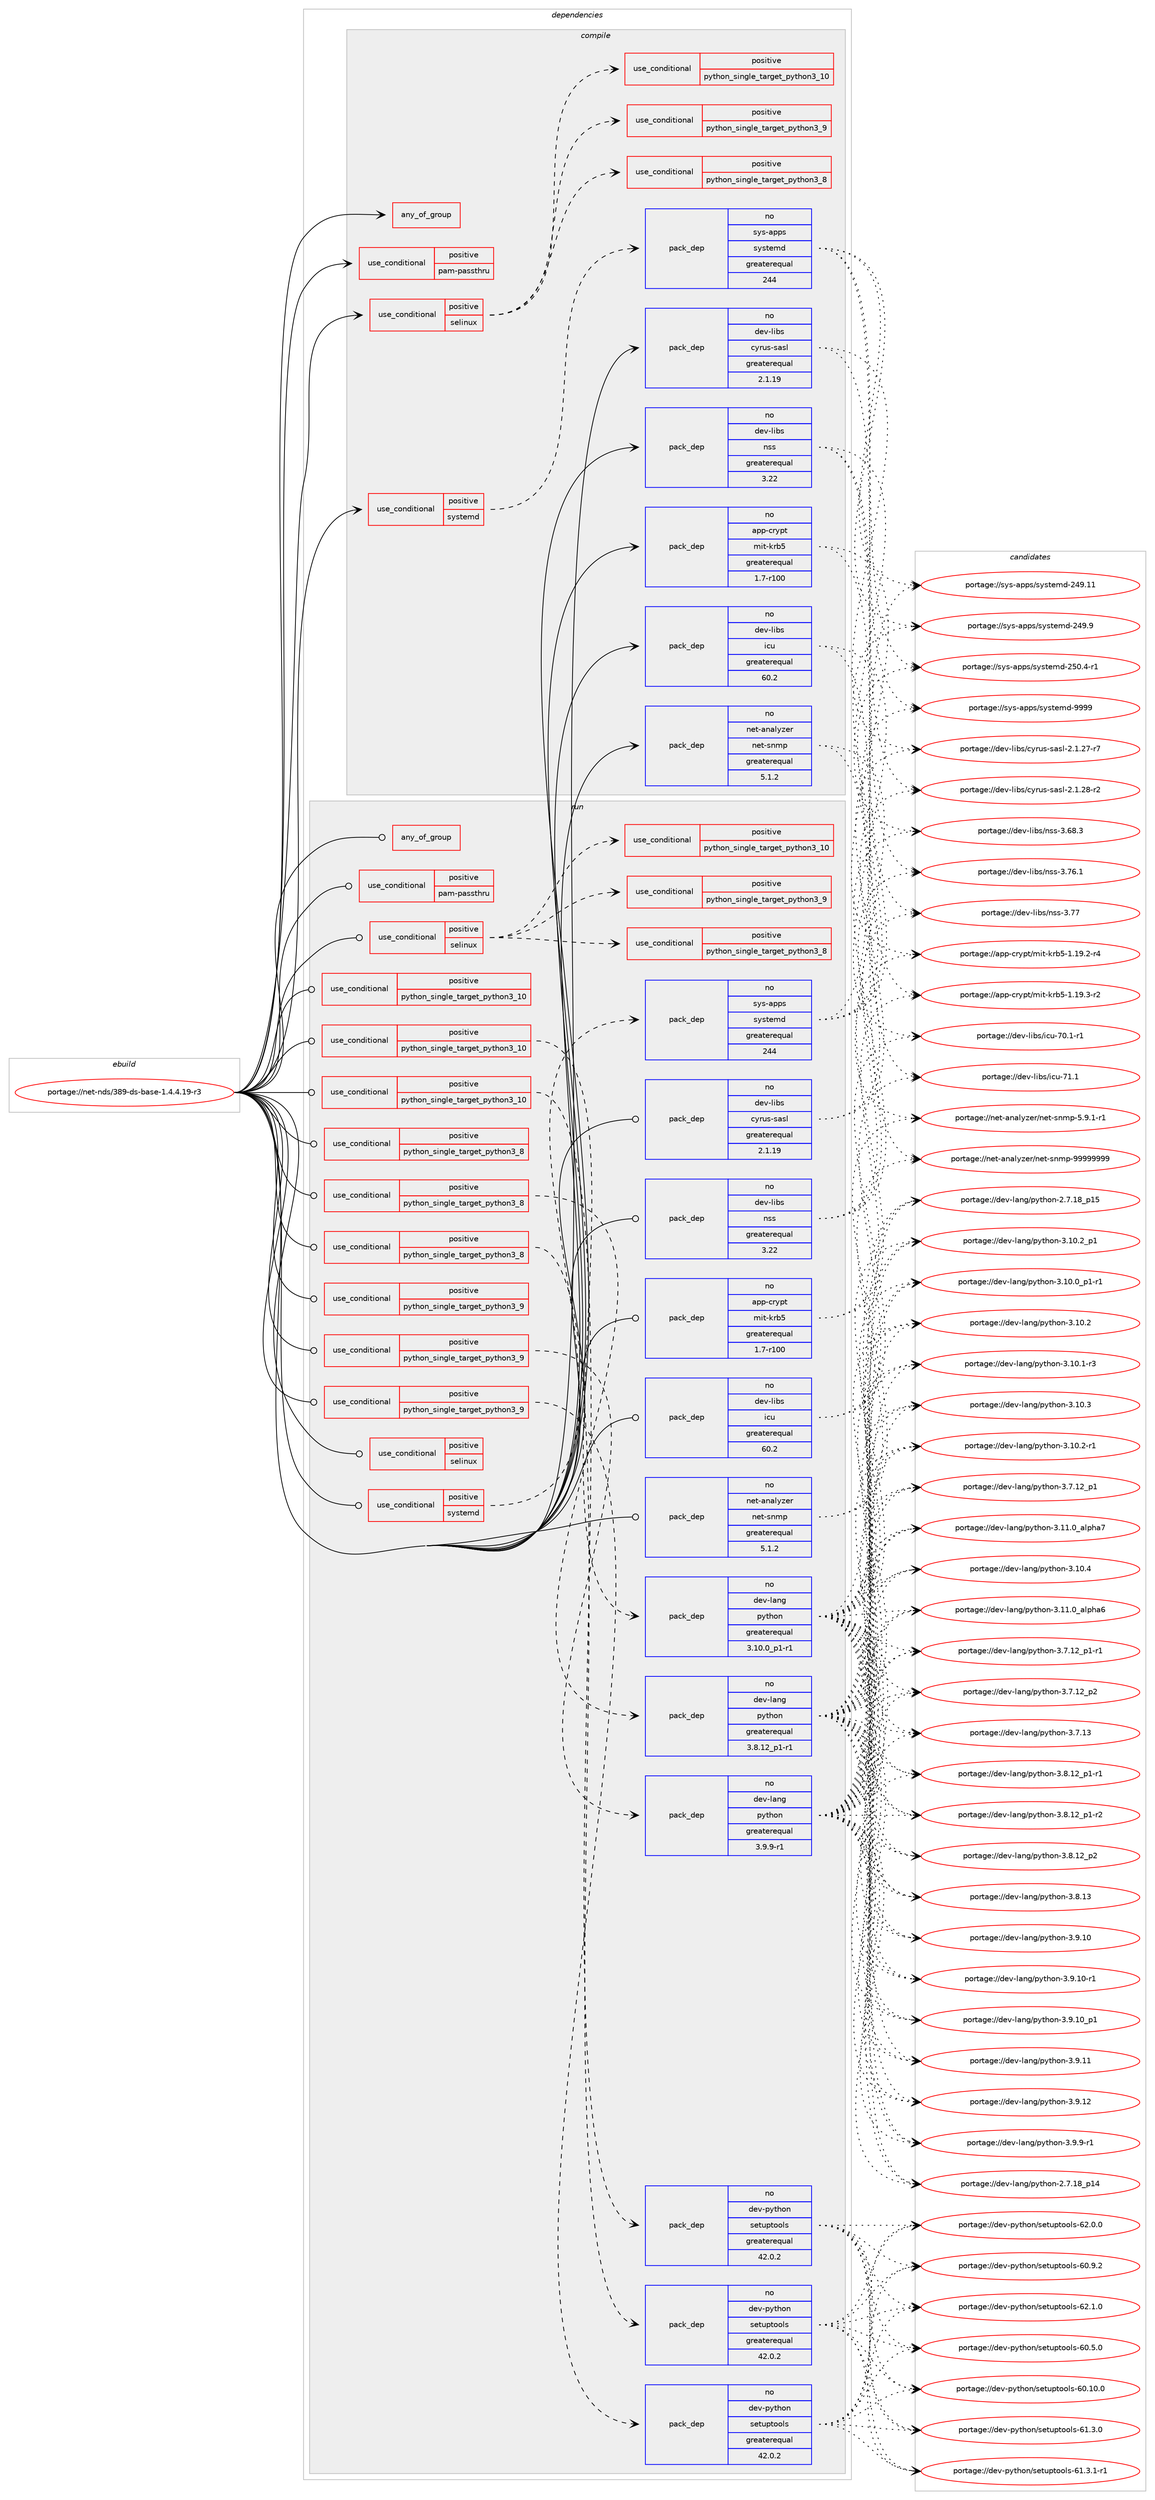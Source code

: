 digraph prolog {

# *************
# Graph options
# *************

newrank=true;
concentrate=true;
compound=true;
graph [rankdir=LR,fontname=Helvetica,fontsize=10,ranksep=1.5];#, ranksep=2.5, nodesep=0.2];
edge  [arrowhead=vee];
node  [fontname=Helvetica,fontsize=10];

# **********
# The ebuild
# **********

subgraph cluster_leftcol {
color=gray;
rank=same;
label=<<i>ebuild</i>>;
id [label="portage://net-nds/389-ds-base-1.4.4.19-r3", color=red, width=4, href="../net-nds/389-ds-base-1.4.4.19-r3.svg"];
}

# ****************
# The dependencies
# ****************

subgraph cluster_midcol {
color=gray;
label=<<i>dependencies</i>>;
subgraph cluster_compile {
fillcolor="#eeeeee";
style=filled;
label=<<i>compile</i>>;
subgraph any7 {
dependency736 [label=<<TABLE BORDER="0" CELLBORDER="1" CELLSPACING="0" CELLPADDING="4"><TR><TD CELLPADDING="10">any_of_group</TD></TR></TABLE>>, shape=none, color=red];# *** BEGIN UNKNOWN DEPENDENCY TYPE (TODO) ***
# dependency736 -> package_dependency(portage://net-nds/389-ds-base-1.4.4.19-r3,install,no,sys-libs,db,none,[,,],[slot(5.3)],[])
# *** END UNKNOWN DEPENDENCY TYPE (TODO) ***

}
id:e -> dependency736:w [weight=20,style="solid",arrowhead="vee"];
subgraph cond532 {
dependency737 [label=<<TABLE BORDER="0" CELLBORDER="1" CELLSPACING="0" CELLPADDING="4"><TR><TD ROWSPAN="3" CELLPADDING="10">use_conditional</TD></TR><TR><TD>positive</TD></TR><TR><TD>pam-passthru</TD></TR></TABLE>>, shape=none, color=red];
# *** BEGIN UNKNOWN DEPENDENCY TYPE (TODO) ***
# dependency737 -> package_dependency(portage://net-nds/389-ds-base-1.4.4.19-r3,install,no,sys-libs,pam,none,[,,],[],[])
# *** END UNKNOWN DEPENDENCY TYPE (TODO) ***

}
id:e -> dependency737:w [weight=20,style="solid",arrowhead="vee"];
subgraph cond533 {
dependency738 [label=<<TABLE BORDER="0" CELLBORDER="1" CELLSPACING="0" CELLPADDING="4"><TR><TD ROWSPAN="3" CELLPADDING="10">use_conditional</TD></TR><TR><TD>positive</TD></TR><TR><TD>selinux</TD></TR></TABLE>>, shape=none, color=red];
subgraph cond534 {
dependency739 [label=<<TABLE BORDER="0" CELLBORDER="1" CELLSPACING="0" CELLPADDING="4"><TR><TD ROWSPAN="3" CELLPADDING="10">use_conditional</TD></TR><TR><TD>positive</TD></TR><TR><TD>python_single_target_python3_8</TD></TR></TABLE>>, shape=none, color=red];
# *** BEGIN UNKNOWN DEPENDENCY TYPE (TODO) ***
# dependency739 -> package_dependency(portage://net-nds/389-ds-base-1.4.4.19-r3,install,no,sys-libs,libselinux,none,[,,],[],[use(enable(python),none),use(enable(python_targets_python3_8),negative)])
# *** END UNKNOWN DEPENDENCY TYPE (TODO) ***

}
dependency738:e -> dependency739:w [weight=20,style="dashed",arrowhead="vee"];
subgraph cond535 {
dependency740 [label=<<TABLE BORDER="0" CELLBORDER="1" CELLSPACING="0" CELLPADDING="4"><TR><TD ROWSPAN="3" CELLPADDING="10">use_conditional</TD></TR><TR><TD>positive</TD></TR><TR><TD>python_single_target_python3_9</TD></TR></TABLE>>, shape=none, color=red];
# *** BEGIN UNKNOWN DEPENDENCY TYPE (TODO) ***
# dependency740 -> package_dependency(portage://net-nds/389-ds-base-1.4.4.19-r3,install,no,sys-libs,libselinux,none,[,,],[],[use(enable(python),none),use(enable(python_targets_python3_9),negative)])
# *** END UNKNOWN DEPENDENCY TYPE (TODO) ***

}
dependency738:e -> dependency740:w [weight=20,style="dashed",arrowhead="vee"];
subgraph cond536 {
dependency741 [label=<<TABLE BORDER="0" CELLBORDER="1" CELLSPACING="0" CELLPADDING="4"><TR><TD ROWSPAN="3" CELLPADDING="10">use_conditional</TD></TR><TR><TD>positive</TD></TR><TR><TD>python_single_target_python3_10</TD></TR></TABLE>>, shape=none, color=red];
# *** BEGIN UNKNOWN DEPENDENCY TYPE (TODO) ***
# dependency741 -> package_dependency(portage://net-nds/389-ds-base-1.4.4.19-r3,install,no,sys-libs,libselinux,none,[,,],[],[use(enable(python),none),use(enable(python_targets_python3_10),negative)])
# *** END UNKNOWN DEPENDENCY TYPE (TODO) ***

}
dependency738:e -> dependency741:w [weight=20,style="dashed",arrowhead="vee"];
}
id:e -> dependency738:w [weight=20,style="solid",arrowhead="vee"];
subgraph cond537 {
dependency742 [label=<<TABLE BORDER="0" CELLBORDER="1" CELLSPACING="0" CELLPADDING="4"><TR><TD ROWSPAN="3" CELLPADDING="10">use_conditional</TD></TR><TR><TD>positive</TD></TR><TR><TD>systemd</TD></TR></TABLE>>, shape=none, color=red];
subgraph pack199 {
dependency743 [label=<<TABLE BORDER="0" CELLBORDER="1" CELLSPACING="0" CELLPADDING="4" WIDTH="220"><TR><TD ROWSPAN="6" CELLPADDING="30">pack_dep</TD></TR><TR><TD WIDTH="110">no</TD></TR><TR><TD>sys-apps</TD></TR><TR><TD>systemd</TD></TR><TR><TD>greaterequal</TD></TR><TR><TD>244</TD></TR></TABLE>>, shape=none, color=blue];
}
dependency742:e -> dependency743:w [weight=20,style="dashed",arrowhead="vee"];
}
id:e -> dependency742:w [weight=20,style="solid",arrowhead="vee"];
subgraph pack200 {
dependency744 [label=<<TABLE BORDER="0" CELLBORDER="1" CELLSPACING="0" CELLPADDING="4" WIDTH="220"><TR><TD ROWSPAN="6" CELLPADDING="30">pack_dep</TD></TR><TR><TD WIDTH="110">no</TD></TR><TR><TD>app-crypt</TD></TR><TR><TD>mit-krb5</TD></TR><TR><TD>greaterequal</TD></TR><TR><TD>1.7-r100</TD></TR></TABLE>>, shape=none, color=blue];
}
id:e -> dependency744:w [weight=20,style="solid",arrowhead="vee"];
subgraph pack201 {
dependency745 [label=<<TABLE BORDER="0" CELLBORDER="1" CELLSPACING="0" CELLPADDING="4" WIDTH="220"><TR><TD ROWSPAN="6" CELLPADDING="30">pack_dep</TD></TR><TR><TD WIDTH="110">no</TD></TR><TR><TD>dev-libs</TD></TR><TR><TD>cyrus-sasl</TD></TR><TR><TD>greaterequal</TD></TR><TR><TD>2.1.19</TD></TR></TABLE>>, shape=none, color=blue];
}
id:e -> dependency745:w [weight=20,style="solid",arrowhead="vee"];
subgraph pack202 {
dependency746 [label=<<TABLE BORDER="0" CELLBORDER="1" CELLSPACING="0" CELLPADDING="4" WIDTH="220"><TR><TD ROWSPAN="6" CELLPADDING="30">pack_dep</TD></TR><TR><TD WIDTH="110">no</TD></TR><TR><TD>dev-libs</TD></TR><TR><TD>icu</TD></TR><TR><TD>greaterequal</TD></TR><TR><TD>60.2</TD></TR></TABLE>>, shape=none, color=blue];
}
id:e -> dependency746:w [weight=20,style="solid",arrowhead="vee"];
# *** BEGIN UNKNOWN DEPENDENCY TYPE (TODO) ***
# id -> package_dependency(portage://net-nds/389-ds-base-1.4.4.19-r3,install,no,dev-libs,libevent,none,[,,],any_same_slot,[])
# *** END UNKNOWN DEPENDENCY TYPE (TODO) ***

# *** BEGIN UNKNOWN DEPENDENCY TYPE (TODO) ***
# id -> package_dependency(portage://net-nds/389-ds-base-1.4.4.19-r3,install,no,dev-libs,libpcre,none,[,,],[slot(3)],[])
# *** END UNKNOWN DEPENDENCY TYPE (TODO) ***

# *** BEGIN UNKNOWN DEPENDENCY TYPE (TODO) ***
# id -> package_dependency(portage://net-nds/389-ds-base-1.4.4.19-r3,install,no,dev-libs,nspr,none,[,,],[],[])
# *** END UNKNOWN DEPENDENCY TYPE (TODO) ***

subgraph pack203 {
dependency747 [label=<<TABLE BORDER="0" CELLBORDER="1" CELLSPACING="0" CELLPADDING="4" WIDTH="220"><TR><TD ROWSPAN="6" CELLPADDING="30">pack_dep</TD></TR><TR><TD WIDTH="110">no</TD></TR><TR><TD>dev-libs</TD></TR><TR><TD>nss</TD></TR><TR><TD>greaterequal</TD></TR><TR><TD>3.22</TD></TR></TABLE>>, shape=none, color=blue];
}
id:e -> dependency747:w [weight=20,style="solid",arrowhead="vee"];
# *** BEGIN UNKNOWN DEPENDENCY TYPE (TODO) ***
# id -> package_dependency(portage://net-nds/389-ds-base-1.4.4.19-r3,install,no,dev-libs,openssl,none,[,,],[slot(0),equal],[])
# *** END UNKNOWN DEPENDENCY TYPE (TODO) ***

subgraph pack204 {
dependency748 [label=<<TABLE BORDER="0" CELLBORDER="1" CELLSPACING="0" CELLPADDING="4" WIDTH="220"><TR><TD ROWSPAN="6" CELLPADDING="30">pack_dep</TD></TR><TR><TD WIDTH="110">no</TD></TR><TR><TD>net-analyzer</TD></TR><TR><TD>net-snmp</TD></TR><TR><TD>greaterequal</TD></TR><TR><TD>5.1.2</TD></TR></TABLE>>, shape=none, color=blue];
}
id:e -> dependency748:w [weight=20,style="solid",arrowhead="vee"];
# *** BEGIN UNKNOWN DEPENDENCY TYPE (TODO) ***
# id -> package_dependency(portage://net-nds/389-ds-base-1.4.4.19-r3,install,no,net-nds,openldap,none,[,,],any_same_slot,[use(enable(sasl),none)])
# *** END UNKNOWN DEPENDENCY TYPE (TODO) ***

# *** BEGIN UNKNOWN DEPENDENCY TYPE (TODO) ***
# id -> package_dependency(portage://net-nds/389-ds-base-1.4.4.19-r3,install,no,sys-fs,e2fsprogs,none,[,,],[],[])
# *** END UNKNOWN DEPENDENCY TYPE (TODO) ***

# *** BEGIN UNKNOWN DEPENDENCY TYPE (TODO) ***
# id -> package_dependency(portage://net-nds/389-ds-base-1.4.4.19-r3,install,no,sys-libs,cracklib,none,[,,],[],[])
# *** END UNKNOWN DEPENDENCY TYPE (TODO) ***

# *** BEGIN UNKNOWN DEPENDENCY TYPE (TODO) ***
# id -> package_dependency(portage://net-nds/389-ds-base-1.4.4.19-r3,install,no,virtual,libcrypt,none,[,,],any_same_slot,[])
# *** END UNKNOWN DEPENDENCY TYPE (TODO) ***

}
subgraph cluster_compileandrun {
fillcolor="#eeeeee";
style=filled;
label=<<i>compile and run</i>>;
}
subgraph cluster_run {
fillcolor="#eeeeee";
style=filled;
label=<<i>run</i>>;
subgraph any8 {
dependency749 [label=<<TABLE BORDER="0" CELLBORDER="1" CELLSPACING="0" CELLPADDING="4"><TR><TD CELLPADDING="10">any_of_group</TD></TR></TABLE>>, shape=none, color=red];# *** BEGIN UNKNOWN DEPENDENCY TYPE (TODO) ***
# dependency749 -> package_dependency(portage://net-nds/389-ds-base-1.4.4.19-r3,run,no,sys-libs,db,none,[,,],[slot(5.3)],[])
# *** END UNKNOWN DEPENDENCY TYPE (TODO) ***

}
id:e -> dependency749:w [weight=20,style="solid",arrowhead="odot"];
subgraph cond538 {
dependency750 [label=<<TABLE BORDER="0" CELLBORDER="1" CELLSPACING="0" CELLPADDING="4"><TR><TD ROWSPAN="3" CELLPADDING="10">use_conditional</TD></TR><TR><TD>positive</TD></TR><TR><TD>pam-passthru</TD></TR></TABLE>>, shape=none, color=red];
# *** BEGIN UNKNOWN DEPENDENCY TYPE (TODO) ***
# dependency750 -> package_dependency(portage://net-nds/389-ds-base-1.4.4.19-r3,run,no,sys-libs,pam,none,[,,],[],[])
# *** END UNKNOWN DEPENDENCY TYPE (TODO) ***

}
id:e -> dependency750:w [weight=20,style="solid",arrowhead="odot"];
subgraph cond539 {
dependency751 [label=<<TABLE BORDER="0" CELLBORDER="1" CELLSPACING="0" CELLPADDING="4"><TR><TD ROWSPAN="3" CELLPADDING="10">use_conditional</TD></TR><TR><TD>positive</TD></TR><TR><TD>python_single_target_python3_10</TD></TR></TABLE>>, shape=none, color=red];
subgraph pack205 {
dependency752 [label=<<TABLE BORDER="0" CELLBORDER="1" CELLSPACING="0" CELLPADDING="4" WIDTH="220"><TR><TD ROWSPAN="6" CELLPADDING="30">pack_dep</TD></TR><TR><TD WIDTH="110">no</TD></TR><TR><TD>dev-lang</TD></TR><TR><TD>python</TD></TR><TR><TD>greaterequal</TD></TR><TR><TD>3.10.0_p1-r1</TD></TR></TABLE>>, shape=none, color=blue];
}
dependency751:e -> dependency752:w [weight=20,style="dashed",arrowhead="vee"];
}
id:e -> dependency751:w [weight=20,style="solid",arrowhead="odot"];
subgraph cond540 {
dependency753 [label=<<TABLE BORDER="0" CELLBORDER="1" CELLSPACING="0" CELLPADDING="4"><TR><TD ROWSPAN="3" CELLPADDING="10">use_conditional</TD></TR><TR><TD>positive</TD></TR><TR><TD>python_single_target_python3_10</TD></TR></TABLE>>, shape=none, color=red];
# *** BEGIN UNKNOWN DEPENDENCY TYPE (TODO) ***
# dependency753 -> package_dependency(portage://net-nds/389-ds-base-1.4.4.19-r3,run,no,dev-python,pyasn1,none,[,,],[],[use(enable(python_targets_python3_10),negative)])
# *** END UNKNOWN DEPENDENCY TYPE (TODO) ***

# *** BEGIN UNKNOWN DEPENDENCY TYPE (TODO) ***
# dependency753 -> package_dependency(portage://net-nds/389-ds-base-1.4.4.19-r3,run,no,dev-python,pyasn1-modules,none,[,,],[],[use(enable(python_targets_python3_10),negative)])
# *** END UNKNOWN DEPENDENCY TYPE (TODO) ***

# *** BEGIN UNKNOWN DEPENDENCY TYPE (TODO) ***
# dependency753 -> package_dependency(portage://net-nds/389-ds-base-1.4.4.19-r3,run,no,dev-python,argcomplete,none,[,,],[],[use(enable(python_targets_python3_10),negative)])
# *** END UNKNOWN DEPENDENCY TYPE (TODO) ***

# *** BEGIN UNKNOWN DEPENDENCY TYPE (TODO) ***
# dependency753 -> package_dependency(portage://net-nds/389-ds-base-1.4.4.19-r3,run,no,dev-python,python-dateutil,none,[,,],[],[use(enable(python_targets_python3_10),negative)])
# *** END UNKNOWN DEPENDENCY TYPE (TODO) ***

# *** BEGIN UNKNOWN DEPENDENCY TYPE (TODO) ***
# dependency753 -> package_dependency(portage://net-nds/389-ds-base-1.4.4.19-r3,run,no,dev-python,python-ldap,none,[,,],[],[use(enable(sasl),none),use(enable(python_targets_python3_10),negative)])
# *** END UNKNOWN DEPENDENCY TYPE (TODO) ***

# *** BEGIN UNKNOWN DEPENDENCY TYPE (TODO) ***
# dependency753 -> package_dependency(portage://net-nds/389-ds-base-1.4.4.19-r3,run,no,dev-python,distro,none,[,,],[],[use(enable(python_targets_python3_10),negative)])
# *** END UNKNOWN DEPENDENCY TYPE (TODO) ***

}
id:e -> dependency753:w [weight=20,style="solid",arrowhead="odot"];
subgraph cond541 {
dependency754 [label=<<TABLE BORDER="0" CELLBORDER="1" CELLSPACING="0" CELLPADDING="4"><TR><TD ROWSPAN="3" CELLPADDING="10">use_conditional</TD></TR><TR><TD>positive</TD></TR><TR><TD>python_single_target_python3_10</TD></TR></TABLE>>, shape=none, color=red];
subgraph pack206 {
dependency755 [label=<<TABLE BORDER="0" CELLBORDER="1" CELLSPACING="0" CELLPADDING="4" WIDTH="220"><TR><TD ROWSPAN="6" CELLPADDING="30">pack_dep</TD></TR><TR><TD WIDTH="110">no</TD></TR><TR><TD>dev-python</TD></TR><TR><TD>setuptools</TD></TR><TR><TD>greaterequal</TD></TR><TR><TD>42.0.2</TD></TR></TABLE>>, shape=none, color=blue];
}
dependency754:e -> dependency755:w [weight=20,style="dashed",arrowhead="vee"];
}
id:e -> dependency754:w [weight=20,style="solid",arrowhead="odot"];
subgraph cond542 {
dependency756 [label=<<TABLE BORDER="0" CELLBORDER="1" CELLSPACING="0" CELLPADDING="4"><TR><TD ROWSPAN="3" CELLPADDING="10">use_conditional</TD></TR><TR><TD>positive</TD></TR><TR><TD>python_single_target_python3_8</TD></TR></TABLE>>, shape=none, color=red];
subgraph pack207 {
dependency757 [label=<<TABLE BORDER="0" CELLBORDER="1" CELLSPACING="0" CELLPADDING="4" WIDTH="220"><TR><TD ROWSPAN="6" CELLPADDING="30">pack_dep</TD></TR><TR><TD WIDTH="110">no</TD></TR><TR><TD>dev-lang</TD></TR><TR><TD>python</TD></TR><TR><TD>greaterequal</TD></TR><TR><TD>3.8.12_p1-r1</TD></TR></TABLE>>, shape=none, color=blue];
}
dependency756:e -> dependency757:w [weight=20,style="dashed",arrowhead="vee"];
}
id:e -> dependency756:w [weight=20,style="solid",arrowhead="odot"];
subgraph cond543 {
dependency758 [label=<<TABLE BORDER="0" CELLBORDER="1" CELLSPACING="0" CELLPADDING="4"><TR><TD ROWSPAN="3" CELLPADDING="10">use_conditional</TD></TR><TR><TD>positive</TD></TR><TR><TD>python_single_target_python3_8</TD></TR></TABLE>>, shape=none, color=red];
# *** BEGIN UNKNOWN DEPENDENCY TYPE (TODO) ***
# dependency758 -> package_dependency(portage://net-nds/389-ds-base-1.4.4.19-r3,run,no,dev-python,pyasn1,none,[,,],[],[use(enable(python_targets_python3_8),negative)])
# *** END UNKNOWN DEPENDENCY TYPE (TODO) ***

# *** BEGIN UNKNOWN DEPENDENCY TYPE (TODO) ***
# dependency758 -> package_dependency(portage://net-nds/389-ds-base-1.4.4.19-r3,run,no,dev-python,pyasn1-modules,none,[,,],[],[use(enable(python_targets_python3_8),negative)])
# *** END UNKNOWN DEPENDENCY TYPE (TODO) ***

# *** BEGIN UNKNOWN DEPENDENCY TYPE (TODO) ***
# dependency758 -> package_dependency(portage://net-nds/389-ds-base-1.4.4.19-r3,run,no,dev-python,argcomplete,none,[,,],[],[use(enable(python_targets_python3_8),negative)])
# *** END UNKNOWN DEPENDENCY TYPE (TODO) ***

# *** BEGIN UNKNOWN DEPENDENCY TYPE (TODO) ***
# dependency758 -> package_dependency(portage://net-nds/389-ds-base-1.4.4.19-r3,run,no,dev-python,python-dateutil,none,[,,],[],[use(enable(python_targets_python3_8),negative)])
# *** END UNKNOWN DEPENDENCY TYPE (TODO) ***

# *** BEGIN UNKNOWN DEPENDENCY TYPE (TODO) ***
# dependency758 -> package_dependency(portage://net-nds/389-ds-base-1.4.4.19-r3,run,no,dev-python,python-ldap,none,[,,],[],[use(enable(sasl),none),use(enable(python_targets_python3_8),negative)])
# *** END UNKNOWN DEPENDENCY TYPE (TODO) ***

# *** BEGIN UNKNOWN DEPENDENCY TYPE (TODO) ***
# dependency758 -> package_dependency(portage://net-nds/389-ds-base-1.4.4.19-r3,run,no,dev-python,distro,none,[,,],[],[use(enable(python_targets_python3_8),negative)])
# *** END UNKNOWN DEPENDENCY TYPE (TODO) ***

}
id:e -> dependency758:w [weight=20,style="solid",arrowhead="odot"];
subgraph cond544 {
dependency759 [label=<<TABLE BORDER="0" CELLBORDER="1" CELLSPACING="0" CELLPADDING="4"><TR><TD ROWSPAN="3" CELLPADDING="10">use_conditional</TD></TR><TR><TD>positive</TD></TR><TR><TD>python_single_target_python3_8</TD></TR></TABLE>>, shape=none, color=red];
subgraph pack208 {
dependency760 [label=<<TABLE BORDER="0" CELLBORDER="1" CELLSPACING="0" CELLPADDING="4" WIDTH="220"><TR><TD ROWSPAN="6" CELLPADDING="30">pack_dep</TD></TR><TR><TD WIDTH="110">no</TD></TR><TR><TD>dev-python</TD></TR><TR><TD>setuptools</TD></TR><TR><TD>greaterequal</TD></TR><TR><TD>42.0.2</TD></TR></TABLE>>, shape=none, color=blue];
}
dependency759:e -> dependency760:w [weight=20,style="dashed",arrowhead="vee"];
}
id:e -> dependency759:w [weight=20,style="solid",arrowhead="odot"];
subgraph cond545 {
dependency761 [label=<<TABLE BORDER="0" CELLBORDER="1" CELLSPACING="0" CELLPADDING="4"><TR><TD ROWSPAN="3" CELLPADDING="10">use_conditional</TD></TR><TR><TD>positive</TD></TR><TR><TD>python_single_target_python3_9</TD></TR></TABLE>>, shape=none, color=red];
subgraph pack209 {
dependency762 [label=<<TABLE BORDER="0" CELLBORDER="1" CELLSPACING="0" CELLPADDING="4" WIDTH="220"><TR><TD ROWSPAN="6" CELLPADDING="30">pack_dep</TD></TR><TR><TD WIDTH="110">no</TD></TR><TR><TD>dev-lang</TD></TR><TR><TD>python</TD></TR><TR><TD>greaterequal</TD></TR><TR><TD>3.9.9-r1</TD></TR></TABLE>>, shape=none, color=blue];
}
dependency761:e -> dependency762:w [weight=20,style="dashed",arrowhead="vee"];
}
id:e -> dependency761:w [weight=20,style="solid",arrowhead="odot"];
subgraph cond546 {
dependency763 [label=<<TABLE BORDER="0" CELLBORDER="1" CELLSPACING="0" CELLPADDING="4"><TR><TD ROWSPAN="3" CELLPADDING="10">use_conditional</TD></TR><TR><TD>positive</TD></TR><TR><TD>python_single_target_python3_9</TD></TR></TABLE>>, shape=none, color=red];
# *** BEGIN UNKNOWN DEPENDENCY TYPE (TODO) ***
# dependency763 -> package_dependency(portage://net-nds/389-ds-base-1.4.4.19-r3,run,no,dev-python,pyasn1,none,[,,],[],[use(enable(python_targets_python3_9),negative)])
# *** END UNKNOWN DEPENDENCY TYPE (TODO) ***

# *** BEGIN UNKNOWN DEPENDENCY TYPE (TODO) ***
# dependency763 -> package_dependency(portage://net-nds/389-ds-base-1.4.4.19-r3,run,no,dev-python,pyasn1-modules,none,[,,],[],[use(enable(python_targets_python3_9),negative)])
# *** END UNKNOWN DEPENDENCY TYPE (TODO) ***

# *** BEGIN UNKNOWN DEPENDENCY TYPE (TODO) ***
# dependency763 -> package_dependency(portage://net-nds/389-ds-base-1.4.4.19-r3,run,no,dev-python,argcomplete,none,[,,],[],[use(enable(python_targets_python3_9),negative)])
# *** END UNKNOWN DEPENDENCY TYPE (TODO) ***

# *** BEGIN UNKNOWN DEPENDENCY TYPE (TODO) ***
# dependency763 -> package_dependency(portage://net-nds/389-ds-base-1.4.4.19-r3,run,no,dev-python,python-dateutil,none,[,,],[],[use(enable(python_targets_python3_9),negative)])
# *** END UNKNOWN DEPENDENCY TYPE (TODO) ***

# *** BEGIN UNKNOWN DEPENDENCY TYPE (TODO) ***
# dependency763 -> package_dependency(portage://net-nds/389-ds-base-1.4.4.19-r3,run,no,dev-python,python-ldap,none,[,,],[],[use(enable(sasl),none),use(enable(python_targets_python3_9),negative)])
# *** END UNKNOWN DEPENDENCY TYPE (TODO) ***

# *** BEGIN UNKNOWN DEPENDENCY TYPE (TODO) ***
# dependency763 -> package_dependency(portage://net-nds/389-ds-base-1.4.4.19-r3,run,no,dev-python,distro,none,[,,],[],[use(enable(python_targets_python3_9),negative)])
# *** END UNKNOWN DEPENDENCY TYPE (TODO) ***

}
id:e -> dependency763:w [weight=20,style="solid",arrowhead="odot"];
subgraph cond547 {
dependency764 [label=<<TABLE BORDER="0" CELLBORDER="1" CELLSPACING="0" CELLPADDING="4"><TR><TD ROWSPAN="3" CELLPADDING="10">use_conditional</TD></TR><TR><TD>positive</TD></TR><TR><TD>python_single_target_python3_9</TD></TR></TABLE>>, shape=none, color=red];
subgraph pack210 {
dependency765 [label=<<TABLE BORDER="0" CELLBORDER="1" CELLSPACING="0" CELLPADDING="4" WIDTH="220"><TR><TD ROWSPAN="6" CELLPADDING="30">pack_dep</TD></TR><TR><TD WIDTH="110">no</TD></TR><TR><TD>dev-python</TD></TR><TR><TD>setuptools</TD></TR><TR><TD>greaterequal</TD></TR><TR><TD>42.0.2</TD></TR></TABLE>>, shape=none, color=blue];
}
dependency764:e -> dependency765:w [weight=20,style="dashed",arrowhead="vee"];
}
id:e -> dependency764:w [weight=20,style="solid",arrowhead="odot"];
subgraph cond548 {
dependency766 [label=<<TABLE BORDER="0" CELLBORDER="1" CELLSPACING="0" CELLPADDING="4"><TR><TD ROWSPAN="3" CELLPADDING="10">use_conditional</TD></TR><TR><TD>positive</TD></TR><TR><TD>selinux</TD></TR></TABLE>>, shape=none, color=red];
subgraph cond549 {
dependency767 [label=<<TABLE BORDER="0" CELLBORDER="1" CELLSPACING="0" CELLPADDING="4"><TR><TD ROWSPAN="3" CELLPADDING="10">use_conditional</TD></TR><TR><TD>positive</TD></TR><TR><TD>python_single_target_python3_8</TD></TR></TABLE>>, shape=none, color=red];
# *** BEGIN UNKNOWN DEPENDENCY TYPE (TODO) ***
# dependency767 -> package_dependency(portage://net-nds/389-ds-base-1.4.4.19-r3,run,no,sys-libs,libselinux,none,[,,],[],[use(enable(python),none),use(enable(python_targets_python3_8),negative)])
# *** END UNKNOWN DEPENDENCY TYPE (TODO) ***

}
dependency766:e -> dependency767:w [weight=20,style="dashed",arrowhead="vee"];
subgraph cond550 {
dependency768 [label=<<TABLE BORDER="0" CELLBORDER="1" CELLSPACING="0" CELLPADDING="4"><TR><TD ROWSPAN="3" CELLPADDING="10">use_conditional</TD></TR><TR><TD>positive</TD></TR><TR><TD>python_single_target_python3_9</TD></TR></TABLE>>, shape=none, color=red];
# *** BEGIN UNKNOWN DEPENDENCY TYPE (TODO) ***
# dependency768 -> package_dependency(portage://net-nds/389-ds-base-1.4.4.19-r3,run,no,sys-libs,libselinux,none,[,,],[],[use(enable(python),none),use(enable(python_targets_python3_9),negative)])
# *** END UNKNOWN DEPENDENCY TYPE (TODO) ***

}
dependency766:e -> dependency768:w [weight=20,style="dashed",arrowhead="vee"];
subgraph cond551 {
dependency769 [label=<<TABLE BORDER="0" CELLBORDER="1" CELLSPACING="0" CELLPADDING="4"><TR><TD ROWSPAN="3" CELLPADDING="10">use_conditional</TD></TR><TR><TD>positive</TD></TR><TR><TD>python_single_target_python3_10</TD></TR></TABLE>>, shape=none, color=red];
# *** BEGIN UNKNOWN DEPENDENCY TYPE (TODO) ***
# dependency769 -> package_dependency(portage://net-nds/389-ds-base-1.4.4.19-r3,run,no,sys-libs,libselinux,none,[,,],[],[use(enable(python),none),use(enable(python_targets_python3_10),negative)])
# *** END UNKNOWN DEPENDENCY TYPE (TODO) ***

}
dependency766:e -> dependency769:w [weight=20,style="dashed",arrowhead="vee"];
}
id:e -> dependency766:w [weight=20,style="solid",arrowhead="odot"];
subgraph cond552 {
dependency770 [label=<<TABLE BORDER="0" CELLBORDER="1" CELLSPACING="0" CELLPADDING="4"><TR><TD ROWSPAN="3" CELLPADDING="10">use_conditional</TD></TR><TR><TD>positive</TD></TR><TR><TD>selinux</TD></TR></TABLE>>, shape=none, color=red];
# *** BEGIN UNKNOWN DEPENDENCY TYPE (TODO) ***
# dependency770 -> package_dependency(portage://net-nds/389-ds-base-1.4.4.19-r3,run,no,sec-policy,selinux-dirsrv,none,[,,],[],[])
# *** END UNKNOWN DEPENDENCY TYPE (TODO) ***

}
id:e -> dependency770:w [weight=20,style="solid",arrowhead="odot"];
subgraph cond553 {
dependency771 [label=<<TABLE BORDER="0" CELLBORDER="1" CELLSPACING="0" CELLPADDING="4"><TR><TD ROWSPAN="3" CELLPADDING="10">use_conditional</TD></TR><TR><TD>positive</TD></TR><TR><TD>systemd</TD></TR></TABLE>>, shape=none, color=red];
subgraph pack211 {
dependency772 [label=<<TABLE BORDER="0" CELLBORDER="1" CELLSPACING="0" CELLPADDING="4" WIDTH="220"><TR><TD ROWSPAN="6" CELLPADDING="30">pack_dep</TD></TR><TR><TD WIDTH="110">no</TD></TR><TR><TD>sys-apps</TD></TR><TR><TD>systemd</TD></TR><TR><TD>greaterequal</TD></TR><TR><TD>244</TD></TR></TABLE>>, shape=none, color=blue];
}
dependency771:e -> dependency772:w [weight=20,style="dashed",arrowhead="vee"];
}
id:e -> dependency771:w [weight=20,style="solid",arrowhead="odot"];
# *** BEGIN UNKNOWN DEPENDENCY TYPE (TODO) ***
# id -> package_dependency(portage://net-nds/389-ds-base-1.4.4.19-r3,run,no,acct-group,dirsrv,none,[,,],[],[])
# *** END UNKNOWN DEPENDENCY TYPE (TODO) ***

# *** BEGIN UNKNOWN DEPENDENCY TYPE (TODO) ***
# id -> package_dependency(portage://net-nds/389-ds-base-1.4.4.19-r3,run,no,acct-user,dirsrv,none,[,,],[],[])
# *** END UNKNOWN DEPENDENCY TYPE (TODO) ***

subgraph pack212 {
dependency773 [label=<<TABLE BORDER="0" CELLBORDER="1" CELLSPACING="0" CELLPADDING="4" WIDTH="220"><TR><TD ROWSPAN="6" CELLPADDING="30">pack_dep</TD></TR><TR><TD WIDTH="110">no</TD></TR><TR><TD>app-crypt</TD></TR><TR><TD>mit-krb5</TD></TR><TR><TD>greaterequal</TD></TR><TR><TD>1.7-r100</TD></TR></TABLE>>, shape=none, color=blue];
}
id:e -> dependency773:w [weight=20,style="solid",arrowhead="odot"];
subgraph pack213 {
dependency774 [label=<<TABLE BORDER="0" CELLBORDER="1" CELLSPACING="0" CELLPADDING="4" WIDTH="220"><TR><TD ROWSPAN="6" CELLPADDING="30">pack_dep</TD></TR><TR><TD WIDTH="110">no</TD></TR><TR><TD>dev-libs</TD></TR><TR><TD>cyrus-sasl</TD></TR><TR><TD>greaterequal</TD></TR><TR><TD>2.1.19</TD></TR></TABLE>>, shape=none, color=blue];
}
id:e -> dependency774:w [weight=20,style="solid",arrowhead="odot"];
subgraph pack214 {
dependency775 [label=<<TABLE BORDER="0" CELLBORDER="1" CELLSPACING="0" CELLPADDING="4" WIDTH="220"><TR><TD ROWSPAN="6" CELLPADDING="30">pack_dep</TD></TR><TR><TD WIDTH="110">no</TD></TR><TR><TD>dev-libs</TD></TR><TR><TD>icu</TD></TR><TR><TD>greaterequal</TD></TR><TR><TD>60.2</TD></TR></TABLE>>, shape=none, color=blue];
}
id:e -> dependency775:w [weight=20,style="solid",arrowhead="odot"];
# *** BEGIN UNKNOWN DEPENDENCY TYPE (TODO) ***
# id -> package_dependency(portage://net-nds/389-ds-base-1.4.4.19-r3,run,no,dev-libs,libevent,none,[,,],any_same_slot,[])
# *** END UNKNOWN DEPENDENCY TYPE (TODO) ***

# *** BEGIN UNKNOWN DEPENDENCY TYPE (TODO) ***
# id -> package_dependency(portage://net-nds/389-ds-base-1.4.4.19-r3,run,no,dev-libs,libpcre,none,[,,],[slot(3)],[])
# *** END UNKNOWN DEPENDENCY TYPE (TODO) ***

# *** BEGIN UNKNOWN DEPENDENCY TYPE (TODO) ***
# id -> package_dependency(portage://net-nds/389-ds-base-1.4.4.19-r3,run,no,dev-libs,nspr,none,[,,],[],[])
# *** END UNKNOWN DEPENDENCY TYPE (TODO) ***

subgraph pack215 {
dependency776 [label=<<TABLE BORDER="0" CELLBORDER="1" CELLSPACING="0" CELLPADDING="4" WIDTH="220"><TR><TD ROWSPAN="6" CELLPADDING="30">pack_dep</TD></TR><TR><TD WIDTH="110">no</TD></TR><TR><TD>dev-libs</TD></TR><TR><TD>nss</TD></TR><TR><TD>greaterequal</TD></TR><TR><TD>3.22</TD></TR></TABLE>>, shape=none, color=blue];
}
id:e -> dependency776:w [weight=20,style="solid",arrowhead="odot"];
# *** BEGIN UNKNOWN DEPENDENCY TYPE (TODO) ***
# id -> package_dependency(portage://net-nds/389-ds-base-1.4.4.19-r3,run,no,dev-libs,openssl,none,[,,],[slot(0),equal],[])
# *** END UNKNOWN DEPENDENCY TYPE (TODO) ***

subgraph pack216 {
dependency777 [label=<<TABLE BORDER="0" CELLBORDER="1" CELLSPACING="0" CELLPADDING="4" WIDTH="220"><TR><TD ROWSPAN="6" CELLPADDING="30">pack_dep</TD></TR><TR><TD WIDTH="110">no</TD></TR><TR><TD>net-analyzer</TD></TR><TR><TD>net-snmp</TD></TR><TR><TD>greaterequal</TD></TR><TR><TD>5.1.2</TD></TR></TABLE>>, shape=none, color=blue];
}
id:e -> dependency777:w [weight=20,style="solid",arrowhead="odot"];
# *** BEGIN UNKNOWN DEPENDENCY TYPE (TODO) ***
# id -> package_dependency(portage://net-nds/389-ds-base-1.4.4.19-r3,run,no,net-nds,openldap,none,[,,],any_same_slot,[use(enable(sasl),none)])
# *** END UNKNOWN DEPENDENCY TYPE (TODO) ***

# *** BEGIN UNKNOWN DEPENDENCY TYPE (TODO) ***
# id -> package_dependency(portage://net-nds/389-ds-base-1.4.4.19-r3,run,no,sys-fs,e2fsprogs,none,[,,],[],[])
# *** END UNKNOWN DEPENDENCY TYPE (TODO) ***

# *** BEGIN UNKNOWN DEPENDENCY TYPE (TODO) ***
# id -> package_dependency(portage://net-nds/389-ds-base-1.4.4.19-r3,run,no,sys-libs,cracklib,none,[,,],[],[])
# *** END UNKNOWN DEPENDENCY TYPE (TODO) ***

# *** BEGIN UNKNOWN DEPENDENCY TYPE (TODO) ***
# id -> package_dependency(portage://net-nds/389-ds-base-1.4.4.19-r3,run,no,virtual,libcrypt,none,[,,],any_same_slot,[])
# *** END UNKNOWN DEPENDENCY TYPE (TODO) ***

# *** BEGIN UNKNOWN DEPENDENCY TYPE (TODO) ***
# id -> package_dependency(portage://net-nds/389-ds-base-1.4.4.19-r3,run,no,virtual,logger,none,[,,],[],[])
# *** END UNKNOWN DEPENDENCY TYPE (TODO) ***

# *** BEGIN UNKNOWN DEPENDENCY TYPE (TODO) ***
# id -> package_dependency(portage://net-nds/389-ds-base-1.4.4.19-r3,run,no,virtual,perl-Archive-Tar,none,[,,],[],[])
# *** END UNKNOWN DEPENDENCY TYPE (TODO) ***

# *** BEGIN UNKNOWN DEPENDENCY TYPE (TODO) ***
# id -> package_dependency(portage://net-nds/389-ds-base-1.4.4.19-r3,run,no,virtual,perl-DB_File,none,[,,],[],[])
# *** END UNKNOWN DEPENDENCY TYPE (TODO) ***

# *** BEGIN UNKNOWN DEPENDENCY TYPE (TODO) ***
# id -> package_dependency(portage://net-nds/389-ds-base-1.4.4.19-r3,run,no,virtual,perl-Getopt-Long,none,[,,],[],[])
# *** END UNKNOWN DEPENDENCY TYPE (TODO) ***

# *** BEGIN UNKNOWN DEPENDENCY TYPE (TODO) ***
# id -> package_dependency(portage://net-nds/389-ds-base-1.4.4.19-r3,run,no,virtual,perl-IO,none,[,,],[],[])
# *** END UNKNOWN DEPENDENCY TYPE (TODO) ***

# *** BEGIN UNKNOWN DEPENDENCY TYPE (TODO) ***
# id -> package_dependency(portage://net-nds/389-ds-base-1.4.4.19-r3,run,no,virtual,perl-IO-Compress,none,[,,],[],[])
# *** END UNKNOWN DEPENDENCY TYPE (TODO) ***

# *** BEGIN UNKNOWN DEPENDENCY TYPE (TODO) ***
# id -> package_dependency(portage://net-nds/389-ds-base-1.4.4.19-r3,run,no,virtual,perl-MIME-Base64,none,[,,],[],[])
# *** END UNKNOWN DEPENDENCY TYPE (TODO) ***

# *** BEGIN UNKNOWN DEPENDENCY TYPE (TODO) ***
# id -> package_dependency(portage://net-nds/389-ds-base-1.4.4.19-r3,run,no,virtual,perl-Scalar-List-Utils,none,[,,],[],[])
# *** END UNKNOWN DEPENDENCY TYPE (TODO) ***

# *** BEGIN UNKNOWN DEPENDENCY TYPE (TODO) ***
# id -> package_dependency(portage://net-nds/389-ds-base-1.4.4.19-r3,run,no,virtual,perl-Time-Local,none,[,,],[],[])
# *** END UNKNOWN DEPENDENCY TYPE (TODO) ***

# *** BEGIN UNKNOWN DEPENDENCY TYPE (TODO) ***
# id -> package_dependency(portage://net-nds/389-ds-base-1.4.4.19-r3,run,no,virtual,tmpfiles,none,[,,],[],[])
# *** END UNKNOWN DEPENDENCY TYPE (TODO) ***

# *** BEGIN UNKNOWN DEPENDENCY TYPE (TODO) ***
# id -> package_dependency(portage://net-nds/389-ds-base-1.4.4.19-r3,run,weak,net-nds,389-ds-base,none,[,,],[slot(2.1)],[])
# *** END UNKNOWN DEPENDENCY TYPE (TODO) ***

}
}

# **************
# The candidates
# **************

subgraph cluster_choices {
rank=same;
color=gray;
label=<<i>candidates</i>>;

subgraph choice199 {
color=black;
nodesep=1;
choice11512111545971121121154711512111511610110910045505257464949 [label="portage://sys-apps/systemd-249.11", color=red, width=4,href="../sys-apps/systemd-249.11.svg"];
choice115121115459711211211547115121115116101109100455052574657 [label="portage://sys-apps/systemd-249.9", color=red, width=4,href="../sys-apps/systemd-249.9.svg"];
choice1151211154597112112115471151211151161011091004550534846524511449 [label="portage://sys-apps/systemd-250.4-r1", color=red, width=4,href="../sys-apps/systemd-250.4-r1.svg"];
choice1151211154597112112115471151211151161011091004557575757 [label="portage://sys-apps/systemd-9999", color=red, width=4,href="../sys-apps/systemd-9999.svg"];
dependency743:e -> choice11512111545971121121154711512111511610110910045505257464949:w [style=dotted,weight="100"];
dependency743:e -> choice115121115459711211211547115121115116101109100455052574657:w [style=dotted,weight="100"];
dependency743:e -> choice1151211154597112112115471151211151161011091004550534846524511449:w [style=dotted,weight="100"];
dependency743:e -> choice1151211154597112112115471151211151161011091004557575757:w [style=dotted,weight="100"];
}
subgraph choice200 {
color=black;
nodesep=1;
choice97112112459911412111211647109105116451071149853454946495746504511452 [label="portage://app-crypt/mit-krb5-1.19.2-r4", color=red, width=4,href="../app-crypt/mit-krb5-1.19.2-r4.svg"];
choice97112112459911412111211647109105116451071149853454946495746514511450 [label="portage://app-crypt/mit-krb5-1.19.3-r2", color=red, width=4,href="../app-crypt/mit-krb5-1.19.3-r2.svg"];
dependency744:e -> choice97112112459911412111211647109105116451071149853454946495746504511452:w [style=dotted,weight="100"];
dependency744:e -> choice97112112459911412111211647109105116451071149853454946495746514511450:w [style=dotted,weight="100"];
}
subgraph choice201 {
color=black;
nodesep=1;
choice100101118451081059811547991211141171154511597115108455046494650554511455 [label="portage://dev-libs/cyrus-sasl-2.1.27-r7", color=red, width=4,href="../dev-libs/cyrus-sasl-2.1.27-r7.svg"];
choice100101118451081059811547991211141171154511597115108455046494650564511450 [label="portage://dev-libs/cyrus-sasl-2.1.28-r2", color=red, width=4,href="../dev-libs/cyrus-sasl-2.1.28-r2.svg"];
dependency745:e -> choice100101118451081059811547991211141171154511597115108455046494650554511455:w [style=dotted,weight="100"];
dependency745:e -> choice100101118451081059811547991211141171154511597115108455046494650564511450:w [style=dotted,weight="100"];
}
subgraph choice202 {
color=black;
nodesep=1;
choice1001011184510810598115471059911745554846494511449 [label="portage://dev-libs/icu-70.1-r1", color=red, width=4,href="../dev-libs/icu-70.1-r1.svg"];
choice100101118451081059811547105991174555494649 [label="portage://dev-libs/icu-71.1", color=red, width=4,href="../dev-libs/icu-71.1.svg"];
dependency746:e -> choice1001011184510810598115471059911745554846494511449:w [style=dotted,weight="100"];
dependency746:e -> choice100101118451081059811547105991174555494649:w [style=dotted,weight="100"];
}
subgraph choice203 {
color=black;
nodesep=1;
choice10010111845108105981154711011511545514654564651 [label="portage://dev-libs/nss-3.68.3", color=red, width=4,href="../dev-libs/nss-3.68.3.svg"];
choice10010111845108105981154711011511545514655544649 [label="portage://dev-libs/nss-3.76.1", color=red, width=4,href="../dev-libs/nss-3.76.1.svg"];
choice1001011184510810598115471101151154551465555 [label="portage://dev-libs/nss-3.77", color=red, width=4,href="../dev-libs/nss-3.77.svg"];
dependency747:e -> choice10010111845108105981154711011511545514654564651:w [style=dotted,weight="100"];
dependency747:e -> choice10010111845108105981154711011511545514655544649:w [style=dotted,weight="100"];
dependency747:e -> choice1001011184510810598115471101151154551465555:w [style=dotted,weight="100"];
}
subgraph choice204 {
color=black;
nodesep=1;
choice11010111645971109710812112210111447110101116451151101091124553465746494511449 [label="portage://net-analyzer/net-snmp-5.9.1-r1", color=red, width=4,href="../net-analyzer/net-snmp-5.9.1-r1.svg"];
choice1101011164597110971081211221011144711010111645115110109112455757575757575757 [label="portage://net-analyzer/net-snmp-99999999", color=red, width=4,href="../net-analyzer/net-snmp-99999999.svg"];
dependency748:e -> choice11010111645971109710812112210111447110101116451151101091124553465746494511449:w [style=dotted,weight="100"];
dependency748:e -> choice1101011164597110971081211221011144711010111645115110109112455757575757575757:w [style=dotted,weight="100"];
}
subgraph choice205 {
color=black;
nodesep=1;
choice10010111845108971101034711212111610411111045504655464956951124952 [label="portage://dev-lang/python-2.7.18_p14", color=red, width=4,href="../dev-lang/python-2.7.18_p14.svg"];
choice10010111845108971101034711212111610411111045504655464956951124953 [label="portage://dev-lang/python-2.7.18_p15", color=red, width=4,href="../dev-lang/python-2.7.18_p15.svg"];
choice1001011184510897110103471121211161041111104551464948464895112494511449 [label="portage://dev-lang/python-3.10.0_p1-r1", color=red, width=4,href="../dev-lang/python-3.10.0_p1-r1.svg"];
choice100101118451089711010347112121116104111110455146494846494511451 [label="portage://dev-lang/python-3.10.1-r3", color=red, width=4,href="../dev-lang/python-3.10.1-r3.svg"];
choice10010111845108971101034711212111610411111045514649484650 [label="portage://dev-lang/python-3.10.2", color=red, width=4,href="../dev-lang/python-3.10.2.svg"];
choice100101118451089711010347112121116104111110455146494846504511449 [label="portage://dev-lang/python-3.10.2-r1", color=red, width=4,href="../dev-lang/python-3.10.2-r1.svg"];
choice100101118451089711010347112121116104111110455146494846509511249 [label="portage://dev-lang/python-3.10.2_p1", color=red, width=4,href="../dev-lang/python-3.10.2_p1.svg"];
choice10010111845108971101034711212111610411111045514649484651 [label="portage://dev-lang/python-3.10.3", color=red, width=4,href="../dev-lang/python-3.10.3.svg"];
choice10010111845108971101034711212111610411111045514649484652 [label="portage://dev-lang/python-3.10.4", color=red, width=4,href="../dev-lang/python-3.10.4.svg"];
choice1001011184510897110103471121211161041111104551464949464895971081121049754 [label="portage://dev-lang/python-3.11.0_alpha6", color=red, width=4,href="../dev-lang/python-3.11.0_alpha6.svg"];
choice1001011184510897110103471121211161041111104551464949464895971081121049755 [label="portage://dev-lang/python-3.11.0_alpha7", color=red, width=4,href="../dev-lang/python-3.11.0_alpha7.svg"];
choice100101118451089711010347112121116104111110455146554649509511249 [label="portage://dev-lang/python-3.7.12_p1", color=red, width=4,href="../dev-lang/python-3.7.12_p1.svg"];
choice1001011184510897110103471121211161041111104551465546495095112494511449 [label="portage://dev-lang/python-3.7.12_p1-r1", color=red, width=4,href="../dev-lang/python-3.7.12_p1-r1.svg"];
choice100101118451089711010347112121116104111110455146554649509511250 [label="portage://dev-lang/python-3.7.12_p2", color=red, width=4,href="../dev-lang/python-3.7.12_p2.svg"];
choice10010111845108971101034711212111610411111045514655464951 [label="portage://dev-lang/python-3.7.13", color=red, width=4,href="../dev-lang/python-3.7.13.svg"];
choice1001011184510897110103471121211161041111104551465646495095112494511449 [label="portage://dev-lang/python-3.8.12_p1-r1", color=red, width=4,href="../dev-lang/python-3.8.12_p1-r1.svg"];
choice1001011184510897110103471121211161041111104551465646495095112494511450 [label="portage://dev-lang/python-3.8.12_p1-r2", color=red, width=4,href="../dev-lang/python-3.8.12_p1-r2.svg"];
choice100101118451089711010347112121116104111110455146564649509511250 [label="portage://dev-lang/python-3.8.12_p2", color=red, width=4,href="../dev-lang/python-3.8.12_p2.svg"];
choice10010111845108971101034711212111610411111045514656464951 [label="portage://dev-lang/python-3.8.13", color=red, width=4,href="../dev-lang/python-3.8.13.svg"];
choice10010111845108971101034711212111610411111045514657464948 [label="portage://dev-lang/python-3.9.10", color=red, width=4,href="../dev-lang/python-3.9.10.svg"];
choice100101118451089711010347112121116104111110455146574649484511449 [label="portage://dev-lang/python-3.9.10-r1", color=red, width=4,href="../dev-lang/python-3.9.10-r1.svg"];
choice100101118451089711010347112121116104111110455146574649489511249 [label="portage://dev-lang/python-3.9.10_p1", color=red, width=4,href="../dev-lang/python-3.9.10_p1.svg"];
choice10010111845108971101034711212111610411111045514657464949 [label="portage://dev-lang/python-3.9.11", color=red, width=4,href="../dev-lang/python-3.9.11.svg"];
choice10010111845108971101034711212111610411111045514657464950 [label="portage://dev-lang/python-3.9.12", color=red, width=4,href="../dev-lang/python-3.9.12.svg"];
choice1001011184510897110103471121211161041111104551465746574511449 [label="portage://dev-lang/python-3.9.9-r1", color=red, width=4,href="../dev-lang/python-3.9.9-r1.svg"];
dependency752:e -> choice10010111845108971101034711212111610411111045504655464956951124952:w [style=dotted,weight="100"];
dependency752:e -> choice10010111845108971101034711212111610411111045504655464956951124953:w [style=dotted,weight="100"];
dependency752:e -> choice1001011184510897110103471121211161041111104551464948464895112494511449:w [style=dotted,weight="100"];
dependency752:e -> choice100101118451089711010347112121116104111110455146494846494511451:w [style=dotted,weight="100"];
dependency752:e -> choice10010111845108971101034711212111610411111045514649484650:w [style=dotted,weight="100"];
dependency752:e -> choice100101118451089711010347112121116104111110455146494846504511449:w [style=dotted,weight="100"];
dependency752:e -> choice100101118451089711010347112121116104111110455146494846509511249:w [style=dotted,weight="100"];
dependency752:e -> choice10010111845108971101034711212111610411111045514649484651:w [style=dotted,weight="100"];
dependency752:e -> choice10010111845108971101034711212111610411111045514649484652:w [style=dotted,weight="100"];
dependency752:e -> choice1001011184510897110103471121211161041111104551464949464895971081121049754:w [style=dotted,weight="100"];
dependency752:e -> choice1001011184510897110103471121211161041111104551464949464895971081121049755:w [style=dotted,weight="100"];
dependency752:e -> choice100101118451089711010347112121116104111110455146554649509511249:w [style=dotted,weight="100"];
dependency752:e -> choice1001011184510897110103471121211161041111104551465546495095112494511449:w [style=dotted,weight="100"];
dependency752:e -> choice100101118451089711010347112121116104111110455146554649509511250:w [style=dotted,weight="100"];
dependency752:e -> choice10010111845108971101034711212111610411111045514655464951:w [style=dotted,weight="100"];
dependency752:e -> choice1001011184510897110103471121211161041111104551465646495095112494511449:w [style=dotted,weight="100"];
dependency752:e -> choice1001011184510897110103471121211161041111104551465646495095112494511450:w [style=dotted,weight="100"];
dependency752:e -> choice100101118451089711010347112121116104111110455146564649509511250:w [style=dotted,weight="100"];
dependency752:e -> choice10010111845108971101034711212111610411111045514656464951:w [style=dotted,weight="100"];
dependency752:e -> choice10010111845108971101034711212111610411111045514657464948:w [style=dotted,weight="100"];
dependency752:e -> choice100101118451089711010347112121116104111110455146574649484511449:w [style=dotted,weight="100"];
dependency752:e -> choice100101118451089711010347112121116104111110455146574649489511249:w [style=dotted,weight="100"];
dependency752:e -> choice10010111845108971101034711212111610411111045514657464949:w [style=dotted,weight="100"];
dependency752:e -> choice10010111845108971101034711212111610411111045514657464950:w [style=dotted,weight="100"];
dependency752:e -> choice1001011184510897110103471121211161041111104551465746574511449:w [style=dotted,weight="100"];
}
subgraph choice206 {
color=black;
nodesep=1;
choice10010111845112121116104111110471151011161171121161111111081154554484649484648 [label="portage://dev-python/setuptools-60.10.0", color=red, width=4,href="../dev-python/setuptools-60.10.0.svg"];
choice100101118451121211161041111104711510111611711211611111110811545544846534648 [label="portage://dev-python/setuptools-60.5.0", color=red, width=4,href="../dev-python/setuptools-60.5.0.svg"];
choice100101118451121211161041111104711510111611711211611111110811545544846574650 [label="portage://dev-python/setuptools-60.9.2", color=red, width=4,href="../dev-python/setuptools-60.9.2.svg"];
choice100101118451121211161041111104711510111611711211611111110811545544946514648 [label="portage://dev-python/setuptools-61.3.0", color=red, width=4,href="../dev-python/setuptools-61.3.0.svg"];
choice1001011184511212111610411111047115101116117112116111111108115455449465146494511449 [label="portage://dev-python/setuptools-61.3.1-r1", color=red, width=4,href="../dev-python/setuptools-61.3.1-r1.svg"];
choice100101118451121211161041111104711510111611711211611111110811545545046484648 [label="portage://dev-python/setuptools-62.0.0", color=red, width=4,href="../dev-python/setuptools-62.0.0.svg"];
choice100101118451121211161041111104711510111611711211611111110811545545046494648 [label="portage://dev-python/setuptools-62.1.0", color=red, width=4,href="../dev-python/setuptools-62.1.0.svg"];
dependency755:e -> choice10010111845112121116104111110471151011161171121161111111081154554484649484648:w [style=dotted,weight="100"];
dependency755:e -> choice100101118451121211161041111104711510111611711211611111110811545544846534648:w [style=dotted,weight="100"];
dependency755:e -> choice100101118451121211161041111104711510111611711211611111110811545544846574650:w [style=dotted,weight="100"];
dependency755:e -> choice100101118451121211161041111104711510111611711211611111110811545544946514648:w [style=dotted,weight="100"];
dependency755:e -> choice1001011184511212111610411111047115101116117112116111111108115455449465146494511449:w [style=dotted,weight="100"];
dependency755:e -> choice100101118451121211161041111104711510111611711211611111110811545545046484648:w [style=dotted,weight="100"];
dependency755:e -> choice100101118451121211161041111104711510111611711211611111110811545545046494648:w [style=dotted,weight="100"];
}
subgraph choice207 {
color=black;
nodesep=1;
choice10010111845108971101034711212111610411111045504655464956951124952 [label="portage://dev-lang/python-2.7.18_p14", color=red, width=4,href="../dev-lang/python-2.7.18_p14.svg"];
choice10010111845108971101034711212111610411111045504655464956951124953 [label="portage://dev-lang/python-2.7.18_p15", color=red, width=4,href="../dev-lang/python-2.7.18_p15.svg"];
choice1001011184510897110103471121211161041111104551464948464895112494511449 [label="portage://dev-lang/python-3.10.0_p1-r1", color=red, width=4,href="../dev-lang/python-3.10.0_p1-r1.svg"];
choice100101118451089711010347112121116104111110455146494846494511451 [label="portage://dev-lang/python-3.10.1-r3", color=red, width=4,href="../dev-lang/python-3.10.1-r3.svg"];
choice10010111845108971101034711212111610411111045514649484650 [label="portage://dev-lang/python-3.10.2", color=red, width=4,href="../dev-lang/python-3.10.2.svg"];
choice100101118451089711010347112121116104111110455146494846504511449 [label="portage://dev-lang/python-3.10.2-r1", color=red, width=4,href="../dev-lang/python-3.10.2-r1.svg"];
choice100101118451089711010347112121116104111110455146494846509511249 [label="portage://dev-lang/python-3.10.2_p1", color=red, width=4,href="../dev-lang/python-3.10.2_p1.svg"];
choice10010111845108971101034711212111610411111045514649484651 [label="portage://dev-lang/python-3.10.3", color=red, width=4,href="../dev-lang/python-3.10.3.svg"];
choice10010111845108971101034711212111610411111045514649484652 [label="portage://dev-lang/python-3.10.4", color=red, width=4,href="../dev-lang/python-3.10.4.svg"];
choice1001011184510897110103471121211161041111104551464949464895971081121049754 [label="portage://dev-lang/python-3.11.0_alpha6", color=red, width=4,href="../dev-lang/python-3.11.0_alpha6.svg"];
choice1001011184510897110103471121211161041111104551464949464895971081121049755 [label="portage://dev-lang/python-3.11.0_alpha7", color=red, width=4,href="../dev-lang/python-3.11.0_alpha7.svg"];
choice100101118451089711010347112121116104111110455146554649509511249 [label="portage://dev-lang/python-3.7.12_p1", color=red, width=4,href="../dev-lang/python-3.7.12_p1.svg"];
choice1001011184510897110103471121211161041111104551465546495095112494511449 [label="portage://dev-lang/python-3.7.12_p1-r1", color=red, width=4,href="../dev-lang/python-3.7.12_p1-r1.svg"];
choice100101118451089711010347112121116104111110455146554649509511250 [label="portage://dev-lang/python-3.7.12_p2", color=red, width=4,href="../dev-lang/python-3.7.12_p2.svg"];
choice10010111845108971101034711212111610411111045514655464951 [label="portage://dev-lang/python-3.7.13", color=red, width=4,href="../dev-lang/python-3.7.13.svg"];
choice1001011184510897110103471121211161041111104551465646495095112494511449 [label="portage://dev-lang/python-3.8.12_p1-r1", color=red, width=4,href="../dev-lang/python-3.8.12_p1-r1.svg"];
choice1001011184510897110103471121211161041111104551465646495095112494511450 [label="portage://dev-lang/python-3.8.12_p1-r2", color=red, width=4,href="../dev-lang/python-3.8.12_p1-r2.svg"];
choice100101118451089711010347112121116104111110455146564649509511250 [label="portage://dev-lang/python-3.8.12_p2", color=red, width=4,href="../dev-lang/python-3.8.12_p2.svg"];
choice10010111845108971101034711212111610411111045514656464951 [label="portage://dev-lang/python-3.8.13", color=red, width=4,href="../dev-lang/python-3.8.13.svg"];
choice10010111845108971101034711212111610411111045514657464948 [label="portage://dev-lang/python-3.9.10", color=red, width=4,href="../dev-lang/python-3.9.10.svg"];
choice100101118451089711010347112121116104111110455146574649484511449 [label="portage://dev-lang/python-3.9.10-r1", color=red, width=4,href="../dev-lang/python-3.9.10-r1.svg"];
choice100101118451089711010347112121116104111110455146574649489511249 [label="portage://dev-lang/python-3.9.10_p1", color=red, width=4,href="../dev-lang/python-3.9.10_p1.svg"];
choice10010111845108971101034711212111610411111045514657464949 [label="portage://dev-lang/python-3.9.11", color=red, width=4,href="../dev-lang/python-3.9.11.svg"];
choice10010111845108971101034711212111610411111045514657464950 [label="portage://dev-lang/python-3.9.12", color=red, width=4,href="../dev-lang/python-3.9.12.svg"];
choice1001011184510897110103471121211161041111104551465746574511449 [label="portage://dev-lang/python-3.9.9-r1", color=red, width=4,href="../dev-lang/python-3.9.9-r1.svg"];
dependency757:e -> choice10010111845108971101034711212111610411111045504655464956951124952:w [style=dotted,weight="100"];
dependency757:e -> choice10010111845108971101034711212111610411111045504655464956951124953:w [style=dotted,weight="100"];
dependency757:e -> choice1001011184510897110103471121211161041111104551464948464895112494511449:w [style=dotted,weight="100"];
dependency757:e -> choice100101118451089711010347112121116104111110455146494846494511451:w [style=dotted,weight="100"];
dependency757:e -> choice10010111845108971101034711212111610411111045514649484650:w [style=dotted,weight="100"];
dependency757:e -> choice100101118451089711010347112121116104111110455146494846504511449:w [style=dotted,weight="100"];
dependency757:e -> choice100101118451089711010347112121116104111110455146494846509511249:w [style=dotted,weight="100"];
dependency757:e -> choice10010111845108971101034711212111610411111045514649484651:w [style=dotted,weight="100"];
dependency757:e -> choice10010111845108971101034711212111610411111045514649484652:w [style=dotted,weight="100"];
dependency757:e -> choice1001011184510897110103471121211161041111104551464949464895971081121049754:w [style=dotted,weight="100"];
dependency757:e -> choice1001011184510897110103471121211161041111104551464949464895971081121049755:w [style=dotted,weight="100"];
dependency757:e -> choice100101118451089711010347112121116104111110455146554649509511249:w [style=dotted,weight="100"];
dependency757:e -> choice1001011184510897110103471121211161041111104551465546495095112494511449:w [style=dotted,weight="100"];
dependency757:e -> choice100101118451089711010347112121116104111110455146554649509511250:w [style=dotted,weight="100"];
dependency757:e -> choice10010111845108971101034711212111610411111045514655464951:w [style=dotted,weight="100"];
dependency757:e -> choice1001011184510897110103471121211161041111104551465646495095112494511449:w [style=dotted,weight="100"];
dependency757:e -> choice1001011184510897110103471121211161041111104551465646495095112494511450:w [style=dotted,weight="100"];
dependency757:e -> choice100101118451089711010347112121116104111110455146564649509511250:w [style=dotted,weight="100"];
dependency757:e -> choice10010111845108971101034711212111610411111045514656464951:w [style=dotted,weight="100"];
dependency757:e -> choice10010111845108971101034711212111610411111045514657464948:w [style=dotted,weight="100"];
dependency757:e -> choice100101118451089711010347112121116104111110455146574649484511449:w [style=dotted,weight="100"];
dependency757:e -> choice100101118451089711010347112121116104111110455146574649489511249:w [style=dotted,weight="100"];
dependency757:e -> choice10010111845108971101034711212111610411111045514657464949:w [style=dotted,weight="100"];
dependency757:e -> choice10010111845108971101034711212111610411111045514657464950:w [style=dotted,weight="100"];
dependency757:e -> choice1001011184510897110103471121211161041111104551465746574511449:w [style=dotted,weight="100"];
}
subgraph choice208 {
color=black;
nodesep=1;
choice10010111845112121116104111110471151011161171121161111111081154554484649484648 [label="portage://dev-python/setuptools-60.10.0", color=red, width=4,href="../dev-python/setuptools-60.10.0.svg"];
choice100101118451121211161041111104711510111611711211611111110811545544846534648 [label="portage://dev-python/setuptools-60.5.0", color=red, width=4,href="../dev-python/setuptools-60.5.0.svg"];
choice100101118451121211161041111104711510111611711211611111110811545544846574650 [label="portage://dev-python/setuptools-60.9.2", color=red, width=4,href="../dev-python/setuptools-60.9.2.svg"];
choice100101118451121211161041111104711510111611711211611111110811545544946514648 [label="portage://dev-python/setuptools-61.3.0", color=red, width=4,href="../dev-python/setuptools-61.3.0.svg"];
choice1001011184511212111610411111047115101116117112116111111108115455449465146494511449 [label="portage://dev-python/setuptools-61.3.1-r1", color=red, width=4,href="../dev-python/setuptools-61.3.1-r1.svg"];
choice100101118451121211161041111104711510111611711211611111110811545545046484648 [label="portage://dev-python/setuptools-62.0.0", color=red, width=4,href="../dev-python/setuptools-62.0.0.svg"];
choice100101118451121211161041111104711510111611711211611111110811545545046494648 [label="portage://dev-python/setuptools-62.1.0", color=red, width=4,href="../dev-python/setuptools-62.1.0.svg"];
dependency760:e -> choice10010111845112121116104111110471151011161171121161111111081154554484649484648:w [style=dotted,weight="100"];
dependency760:e -> choice100101118451121211161041111104711510111611711211611111110811545544846534648:w [style=dotted,weight="100"];
dependency760:e -> choice100101118451121211161041111104711510111611711211611111110811545544846574650:w [style=dotted,weight="100"];
dependency760:e -> choice100101118451121211161041111104711510111611711211611111110811545544946514648:w [style=dotted,weight="100"];
dependency760:e -> choice1001011184511212111610411111047115101116117112116111111108115455449465146494511449:w [style=dotted,weight="100"];
dependency760:e -> choice100101118451121211161041111104711510111611711211611111110811545545046484648:w [style=dotted,weight="100"];
dependency760:e -> choice100101118451121211161041111104711510111611711211611111110811545545046494648:w [style=dotted,weight="100"];
}
subgraph choice209 {
color=black;
nodesep=1;
choice10010111845108971101034711212111610411111045504655464956951124952 [label="portage://dev-lang/python-2.7.18_p14", color=red, width=4,href="../dev-lang/python-2.7.18_p14.svg"];
choice10010111845108971101034711212111610411111045504655464956951124953 [label="portage://dev-lang/python-2.7.18_p15", color=red, width=4,href="../dev-lang/python-2.7.18_p15.svg"];
choice1001011184510897110103471121211161041111104551464948464895112494511449 [label="portage://dev-lang/python-3.10.0_p1-r1", color=red, width=4,href="../dev-lang/python-3.10.0_p1-r1.svg"];
choice100101118451089711010347112121116104111110455146494846494511451 [label="portage://dev-lang/python-3.10.1-r3", color=red, width=4,href="../dev-lang/python-3.10.1-r3.svg"];
choice10010111845108971101034711212111610411111045514649484650 [label="portage://dev-lang/python-3.10.2", color=red, width=4,href="../dev-lang/python-3.10.2.svg"];
choice100101118451089711010347112121116104111110455146494846504511449 [label="portage://dev-lang/python-3.10.2-r1", color=red, width=4,href="../dev-lang/python-3.10.2-r1.svg"];
choice100101118451089711010347112121116104111110455146494846509511249 [label="portage://dev-lang/python-3.10.2_p1", color=red, width=4,href="../dev-lang/python-3.10.2_p1.svg"];
choice10010111845108971101034711212111610411111045514649484651 [label="portage://dev-lang/python-3.10.3", color=red, width=4,href="../dev-lang/python-3.10.3.svg"];
choice10010111845108971101034711212111610411111045514649484652 [label="portage://dev-lang/python-3.10.4", color=red, width=4,href="../dev-lang/python-3.10.4.svg"];
choice1001011184510897110103471121211161041111104551464949464895971081121049754 [label="portage://dev-lang/python-3.11.0_alpha6", color=red, width=4,href="../dev-lang/python-3.11.0_alpha6.svg"];
choice1001011184510897110103471121211161041111104551464949464895971081121049755 [label="portage://dev-lang/python-3.11.0_alpha7", color=red, width=4,href="../dev-lang/python-3.11.0_alpha7.svg"];
choice100101118451089711010347112121116104111110455146554649509511249 [label="portage://dev-lang/python-3.7.12_p1", color=red, width=4,href="../dev-lang/python-3.7.12_p1.svg"];
choice1001011184510897110103471121211161041111104551465546495095112494511449 [label="portage://dev-lang/python-3.7.12_p1-r1", color=red, width=4,href="../dev-lang/python-3.7.12_p1-r1.svg"];
choice100101118451089711010347112121116104111110455146554649509511250 [label="portage://dev-lang/python-3.7.12_p2", color=red, width=4,href="../dev-lang/python-3.7.12_p2.svg"];
choice10010111845108971101034711212111610411111045514655464951 [label="portage://dev-lang/python-3.7.13", color=red, width=4,href="../dev-lang/python-3.7.13.svg"];
choice1001011184510897110103471121211161041111104551465646495095112494511449 [label="portage://dev-lang/python-3.8.12_p1-r1", color=red, width=4,href="../dev-lang/python-3.8.12_p1-r1.svg"];
choice1001011184510897110103471121211161041111104551465646495095112494511450 [label="portage://dev-lang/python-3.8.12_p1-r2", color=red, width=4,href="../dev-lang/python-3.8.12_p1-r2.svg"];
choice100101118451089711010347112121116104111110455146564649509511250 [label="portage://dev-lang/python-3.8.12_p2", color=red, width=4,href="../dev-lang/python-3.8.12_p2.svg"];
choice10010111845108971101034711212111610411111045514656464951 [label="portage://dev-lang/python-3.8.13", color=red, width=4,href="../dev-lang/python-3.8.13.svg"];
choice10010111845108971101034711212111610411111045514657464948 [label="portage://dev-lang/python-3.9.10", color=red, width=4,href="../dev-lang/python-3.9.10.svg"];
choice100101118451089711010347112121116104111110455146574649484511449 [label="portage://dev-lang/python-3.9.10-r1", color=red, width=4,href="../dev-lang/python-3.9.10-r1.svg"];
choice100101118451089711010347112121116104111110455146574649489511249 [label="portage://dev-lang/python-3.9.10_p1", color=red, width=4,href="../dev-lang/python-3.9.10_p1.svg"];
choice10010111845108971101034711212111610411111045514657464949 [label="portage://dev-lang/python-3.9.11", color=red, width=4,href="../dev-lang/python-3.9.11.svg"];
choice10010111845108971101034711212111610411111045514657464950 [label="portage://dev-lang/python-3.9.12", color=red, width=4,href="../dev-lang/python-3.9.12.svg"];
choice1001011184510897110103471121211161041111104551465746574511449 [label="portage://dev-lang/python-3.9.9-r1", color=red, width=4,href="../dev-lang/python-3.9.9-r1.svg"];
dependency762:e -> choice10010111845108971101034711212111610411111045504655464956951124952:w [style=dotted,weight="100"];
dependency762:e -> choice10010111845108971101034711212111610411111045504655464956951124953:w [style=dotted,weight="100"];
dependency762:e -> choice1001011184510897110103471121211161041111104551464948464895112494511449:w [style=dotted,weight="100"];
dependency762:e -> choice100101118451089711010347112121116104111110455146494846494511451:w [style=dotted,weight="100"];
dependency762:e -> choice10010111845108971101034711212111610411111045514649484650:w [style=dotted,weight="100"];
dependency762:e -> choice100101118451089711010347112121116104111110455146494846504511449:w [style=dotted,weight="100"];
dependency762:e -> choice100101118451089711010347112121116104111110455146494846509511249:w [style=dotted,weight="100"];
dependency762:e -> choice10010111845108971101034711212111610411111045514649484651:w [style=dotted,weight="100"];
dependency762:e -> choice10010111845108971101034711212111610411111045514649484652:w [style=dotted,weight="100"];
dependency762:e -> choice1001011184510897110103471121211161041111104551464949464895971081121049754:w [style=dotted,weight="100"];
dependency762:e -> choice1001011184510897110103471121211161041111104551464949464895971081121049755:w [style=dotted,weight="100"];
dependency762:e -> choice100101118451089711010347112121116104111110455146554649509511249:w [style=dotted,weight="100"];
dependency762:e -> choice1001011184510897110103471121211161041111104551465546495095112494511449:w [style=dotted,weight="100"];
dependency762:e -> choice100101118451089711010347112121116104111110455146554649509511250:w [style=dotted,weight="100"];
dependency762:e -> choice10010111845108971101034711212111610411111045514655464951:w [style=dotted,weight="100"];
dependency762:e -> choice1001011184510897110103471121211161041111104551465646495095112494511449:w [style=dotted,weight="100"];
dependency762:e -> choice1001011184510897110103471121211161041111104551465646495095112494511450:w [style=dotted,weight="100"];
dependency762:e -> choice100101118451089711010347112121116104111110455146564649509511250:w [style=dotted,weight="100"];
dependency762:e -> choice10010111845108971101034711212111610411111045514656464951:w [style=dotted,weight="100"];
dependency762:e -> choice10010111845108971101034711212111610411111045514657464948:w [style=dotted,weight="100"];
dependency762:e -> choice100101118451089711010347112121116104111110455146574649484511449:w [style=dotted,weight="100"];
dependency762:e -> choice100101118451089711010347112121116104111110455146574649489511249:w [style=dotted,weight="100"];
dependency762:e -> choice10010111845108971101034711212111610411111045514657464949:w [style=dotted,weight="100"];
dependency762:e -> choice10010111845108971101034711212111610411111045514657464950:w [style=dotted,weight="100"];
dependency762:e -> choice1001011184510897110103471121211161041111104551465746574511449:w [style=dotted,weight="100"];
}
subgraph choice210 {
color=black;
nodesep=1;
choice10010111845112121116104111110471151011161171121161111111081154554484649484648 [label="portage://dev-python/setuptools-60.10.0", color=red, width=4,href="../dev-python/setuptools-60.10.0.svg"];
choice100101118451121211161041111104711510111611711211611111110811545544846534648 [label="portage://dev-python/setuptools-60.5.0", color=red, width=4,href="../dev-python/setuptools-60.5.0.svg"];
choice100101118451121211161041111104711510111611711211611111110811545544846574650 [label="portage://dev-python/setuptools-60.9.2", color=red, width=4,href="../dev-python/setuptools-60.9.2.svg"];
choice100101118451121211161041111104711510111611711211611111110811545544946514648 [label="portage://dev-python/setuptools-61.3.0", color=red, width=4,href="../dev-python/setuptools-61.3.0.svg"];
choice1001011184511212111610411111047115101116117112116111111108115455449465146494511449 [label="portage://dev-python/setuptools-61.3.1-r1", color=red, width=4,href="../dev-python/setuptools-61.3.1-r1.svg"];
choice100101118451121211161041111104711510111611711211611111110811545545046484648 [label="portage://dev-python/setuptools-62.0.0", color=red, width=4,href="../dev-python/setuptools-62.0.0.svg"];
choice100101118451121211161041111104711510111611711211611111110811545545046494648 [label="portage://dev-python/setuptools-62.1.0", color=red, width=4,href="../dev-python/setuptools-62.1.0.svg"];
dependency765:e -> choice10010111845112121116104111110471151011161171121161111111081154554484649484648:w [style=dotted,weight="100"];
dependency765:e -> choice100101118451121211161041111104711510111611711211611111110811545544846534648:w [style=dotted,weight="100"];
dependency765:e -> choice100101118451121211161041111104711510111611711211611111110811545544846574650:w [style=dotted,weight="100"];
dependency765:e -> choice100101118451121211161041111104711510111611711211611111110811545544946514648:w [style=dotted,weight="100"];
dependency765:e -> choice1001011184511212111610411111047115101116117112116111111108115455449465146494511449:w [style=dotted,weight="100"];
dependency765:e -> choice100101118451121211161041111104711510111611711211611111110811545545046484648:w [style=dotted,weight="100"];
dependency765:e -> choice100101118451121211161041111104711510111611711211611111110811545545046494648:w [style=dotted,weight="100"];
}
subgraph choice211 {
color=black;
nodesep=1;
choice11512111545971121121154711512111511610110910045505257464949 [label="portage://sys-apps/systemd-249.11", color=red, width=4,href="../sys-apps/systemd-249.11.svg"];
choice115121115459711211211547115121115116101109100455052574657 [label="portage://sys-apps/systemd-249.9", color=red, width=4,href="../sys-apps/systemd-249.9.svg"];
choice1151211154597112112115471151211151161011091004550534846524511449 [label="portage://sys-apps/systemd-250.4-r1", color=red, width=4,href="../sys-apps/systemd-250.4-r1.svg"];
choice1151211154597112112115471151211151161011091004557575757 [label="portage://sys-apps/systemd-9999", color=red, width=4,href="../sys-apps/systemd-9999.svg"];
dependency772:e -> choice11512111545971121121154711512111511610110910045505257464949:w [style=dotted,weight="100"];
dependency772:e -> choice115121115459711211211547115121115116101109100455052574657:w [style=dotted,weight="100"];
dependency772:e -> choice1151211154597112112115471151211151161011091004550534846524511449:w [style=dotted,weight="100"];
dependency772:e -> choice1151211154597112112115471151211151161011091004557575757:w [style=dotted,weight="100"];
}
subgraph choice212 {
color=black;
nodesep=1;
choice97112112459911412111211647109105116451071149853454946495746504511452 [label="portage://app-crypt/mit-krb5-1.19.2-r4", color=red, width=4,href="../app-crypt/mit-krb5-1.19.2-r4.svg"];
choice97112112459911412111211647109105116451071149853454946495746514511450 [label="portage://app-crypt/mit-krb5-1.19.3-r2", color=red, width=4,href="../app-crypt/mit-krb5-1.19.3-r2.svg"];
dependency773:e -> choice97112112459911412111211647109105116451071149853454946495746504511452:w [style=dotted,weight="100"];
dependency773:e -> choice97112112459911412111211647109105116451071149853454946495746514511450:w [style=dotted,weight="100"];
}
subgraph choice213 {
color=black;
nodesep=1;
choice100101118451081059811547991211141171154511597115108455046494650554511455 [label="portage://dev-libs/cyrus-sasl-2.1.27-r7", color=red, width=4,href="../dev-libs/cyrus-sasl-2.1.27-r7.svg"];
choice100101118451081059811547991211141171154511597115108455046494650564511450 [label="portage://dev-libs/cyrus-sasl-2.1.28-r2", color=red, width=4,href="../dev-libs/cyrus-sasl-2.1.28-r2.svg"];
dependency774:e -> choice100101118451081059811547991211141171154511597115108455046494650554511455:w [style=dotted,weight="100"];
dependency774:e -> choice100101118451081059811547991211141171154511597115108455046494650564511450:w [style=dotted,weight="100"];
}
subgraph choice214 {
color=black;
nodesep=1;
choice1001011184510810598115471059911745554846494511449 [label="portage://dev-libs/icu-70.1-r1", color=red, width=4,href="../dev-libs/icu-70.1-r1.svg"];
choice100101118451081059811547105991174555494649 [label="portage://dev-libs/icu-71.1", color=red, width=4,href="../dev-libs/icu-71.1.svg"];
dependency775:e -> choice1001011184510810598115471059911745554846494511449:w [style=dotted,weight="100"];
dependency775:e -> choice100101118451081059811547105991174555494649:w [style=dotted,weight="100"];
}
subgraph choice215 {
color=black;
nodesep=1;
choice10010111845108105981154711011511545514654564651 [label="portage://dev-libs/nss-3.68.3", color=red, width=4,href="../dev-libs/nss-3.68.3.svg"];
choice10010111845108105981154711011511545514655544649 [label="portage://dev-libs/nss-3.76.1", color=red, width=4,href="../dev-libs/nss-3.76.1.svg"];
choice1001011184510810598115471101151154551465555 [label="portage://dev-libs/nss-3.77", color=red, width=4,href="../dev-libs/nss-3.77.svg"];
dependency776:e -> choice10010111845108105981154711011511545514654564651:w [style=dotted,weight="100"];
dependency776:e -> choice10010111845108105981154711011511545514655544649:w [style=dotted,weight="100"];
dependency776:e -> choice1001011184510810598115471101151154551465555:w [style=dotted,weight="100"];
}
subgraph choice216 {
color=black;
nodesep=1;
choice11010111645971109710812112210111447110101116451151101091124553465746494511449 [label="portage://net-analyzer/net-snmp-5.9.1-r1", color=red, width=4,href="../net-analyzer/net-snmp-5.9.1-r1.svg"];
choice1101011164597110971081211221011144711010111645115110109112455757575757575757 [label="portage://net-analyzer/net-snmp-99999999", color=red, width=4,href="../net-analyzer/net-snmp-99999999.svg"];
dependency777:e -> choice11010111645971109710812112210111447110101116451151101091124553465746494511449:w [style=dotted,weight="100"];
dependency777:e -> choice1101011164597110971081211221011144711010111645115110109112455757575757575757:w [style=dotted,weight="100"];
}
}

}
